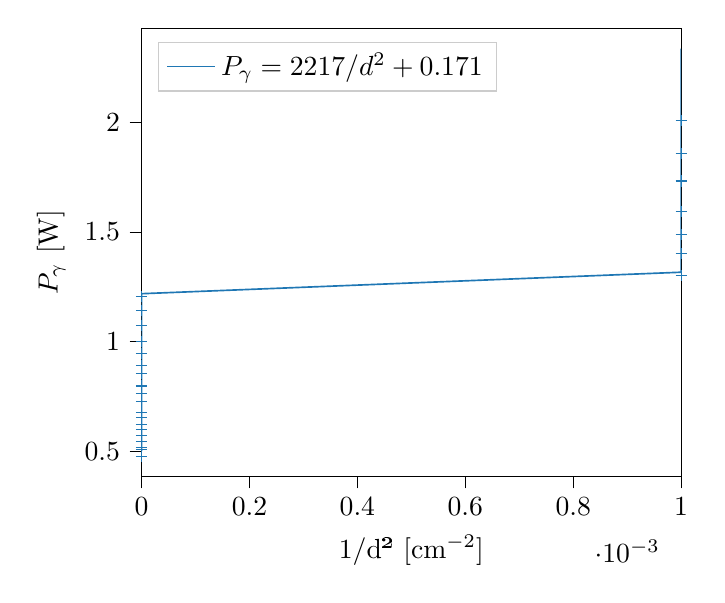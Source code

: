 % This file was created with tikzplotlib v0.10.1.
\begin{tikzpicture}

\definecolor{darkgray176}{RGB}{176,176,176}
\definecolor{lightgray204}{RGB}{204,204,204}
\definecolor{steelblue31119180}{RGB}{31,119,180}

\begin{axis}[
legend cell align={left},
legend style={
  fill opacity=0.8,
  draw opacity=1,
  text opacity=1,
  at={(0.03,0.97)},
  anchor=north west,
  draw=lightgray204
},
tick align=outside,
tick pos=left,
x grid style={darkgray176},
xlabel={1/d² [cm\(\displaystyle ^{-2}\)]},
xmin=0.0, xmax=0.001,
xtick style={color=black},
y grid style={darkgray176},
ylabel={\(\displaystyle P_\gamma\) [W]},
ymin=0.384, ymax=2.429,
ytick style={color=black}
]
\addplot [draw=steelblue31119180, fill=steelblue31119180, forget plot, mark=+, only marks]
table{%
x  y
0.0 0.477
0.0 0.506
0.0 0.515
0.0 0.544
0.0 0.57
0.0 0.597
0.0 0.621
0.0 0.653
0.0 0.678
0.0 0.725
0.0 0.763
0.0 0.797
0.0 0.856
0.0 0.892
0.0 0.946
0.0 0.999
0.0 1.074
0.0 1.142
0.0 1.204
0.001 1.301
0.001 1.401
0.001 1.49
0.001 1.595
0.001 1.732
0.001 1.859
0.001 2.009
};
\addplot [semithick, steelblue31119180]
table {%
0.0 0.5
0.0 0.517
0.0 0.535
0.0 0.555
0.0 0.576
0.0 0.598
0.0 0.623
0.0 0.65
0.0 0.68
0.0 0.712
0.0 0.747
0.0 0.787
0.0 0.83
0.0 0.878
0.0 0.931
0.0 0.991
0.0 1.057
0.0 1.133
0.0 1.218
0.001 1.316
0.001 1.428
0.001 1.556
0.001 1.706
0.001 1.881
0.001 2.089
0.001 2.336
};
\addlegendentry{$P_\gamma = 2217/d^2 + 0.171$}
\end{axis}

\end{tikzpicture}
